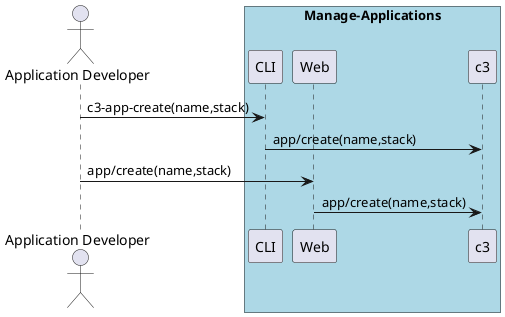 @startuml
Actor "Application Developer" as A

box "Manage-Applications" #lightblue
    participant CLI as CLI
    participant Web as Web
    participant "c3" as S
    A -> CLI : c3-app-create(name,stack)
    CLI -> S : app/create(name,stack)
    A -> Web : app/create(name,stack)
    Web -> S : app/create(name,stack)
end box

@enduml
